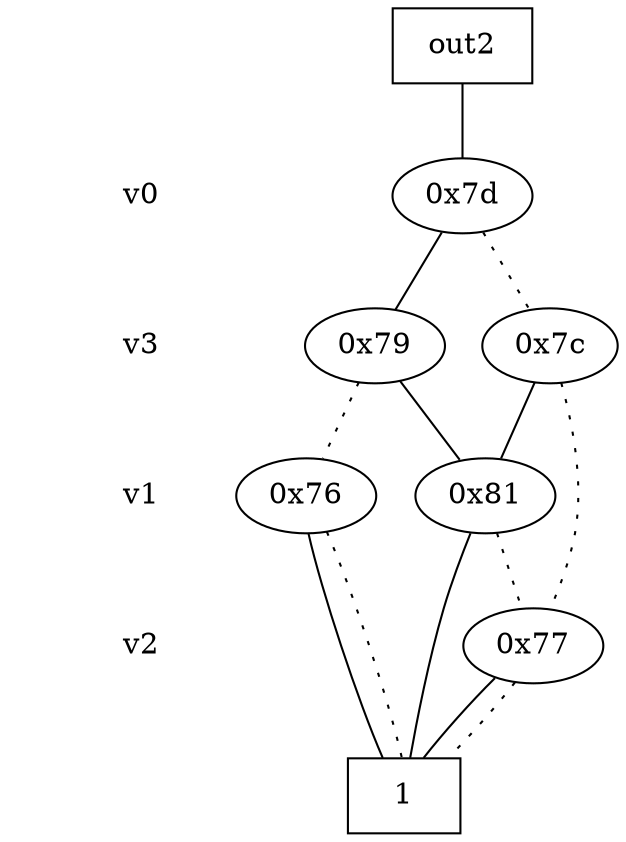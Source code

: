 digraph "DD" {
size = "7.5,10"
center = true;
edge [dir = none];
{ node [shape = plaintext];
  edge [style = invis];
  "CONST NODES" [style = invis];
" v0 " -> " v3 " -> " v1 " -> " v2 " -> "CONST NODES"; 
}
{ rank = same; node [shape = box]; edge [style = invis];
"  out2  "; }
{ rank = same; " v0 ";
"0x7d";
}
{ rank = same; " v3 ";
"0x79";
"0x7c";
}
{ rank = same; " v1 ";
"0x76";
"0x81";
}
{ rank = same; " v2 ";
"0x77";
}
{ rank = same; "CONST NODES";
{ node [shape = box]; "0x71";
}
}
"  out2  " -> "0x7d" [style = solid];
"0x7d" -> "0x79";
"0x7d" -> "0x7c" [style = dotted];
"0x79" -> "0x81";
"0x79" -> "0x76" [style = dotted];
"0x7c" -> "0x81";
"0x7c" -> "0x77" [style = dotted];
"0x76" -> "0x71";
"0x76" -> "0x71" [style = dotted];
"0x81" -> "0x71";
"0x81" -> "0x77" [style = dotted];
"0x77" -> "0x71";
"0x77" -> "0x71" [style = dotted];
"0x71" [label = "1"];
}
